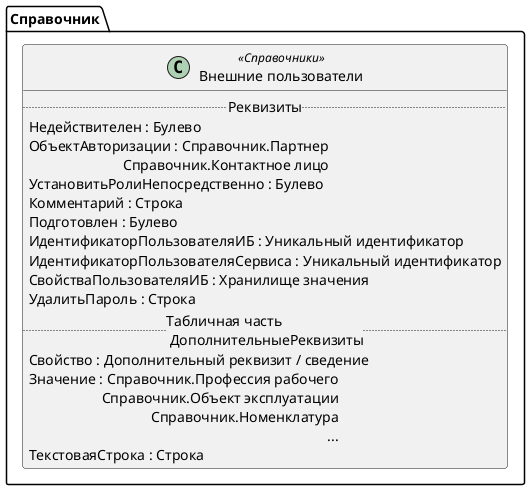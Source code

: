 ﻿@startuml ВнешниеПользователи
'!include templates.wsd
'..\include templates.wsd
class Справочник.ВнешниеПользователи as "Внешние пользователи" <<Справочники>>
{
..Реквизиты..
Недействителен : Булево
ОбъектАвторизации : Справочник.Партнер\rСправочник.Контактное лицо
УстановитьРолиНепосредственно : Булево
Комментарий : Строка
Подготовлен : Булево
ИдентификаторПользователяИБ : Уникальный идентификатор
ИдентификаторПользователяСервиса : Уникальный идентификатор
СвойстваПользователяИБ : Хранилище значения
УдалитьПароль : Строка
..Табличная часть \n ДополнительныеРеквизиты..
Свойство : Дополнительный реквизит / сведение
Значение : Справочник.Профессия рабочего\rСправочник.Объект эксплуатации\rСправочник.Номенклатура\r...
ТекстоваяСтрока : Строка
}
@enduml
